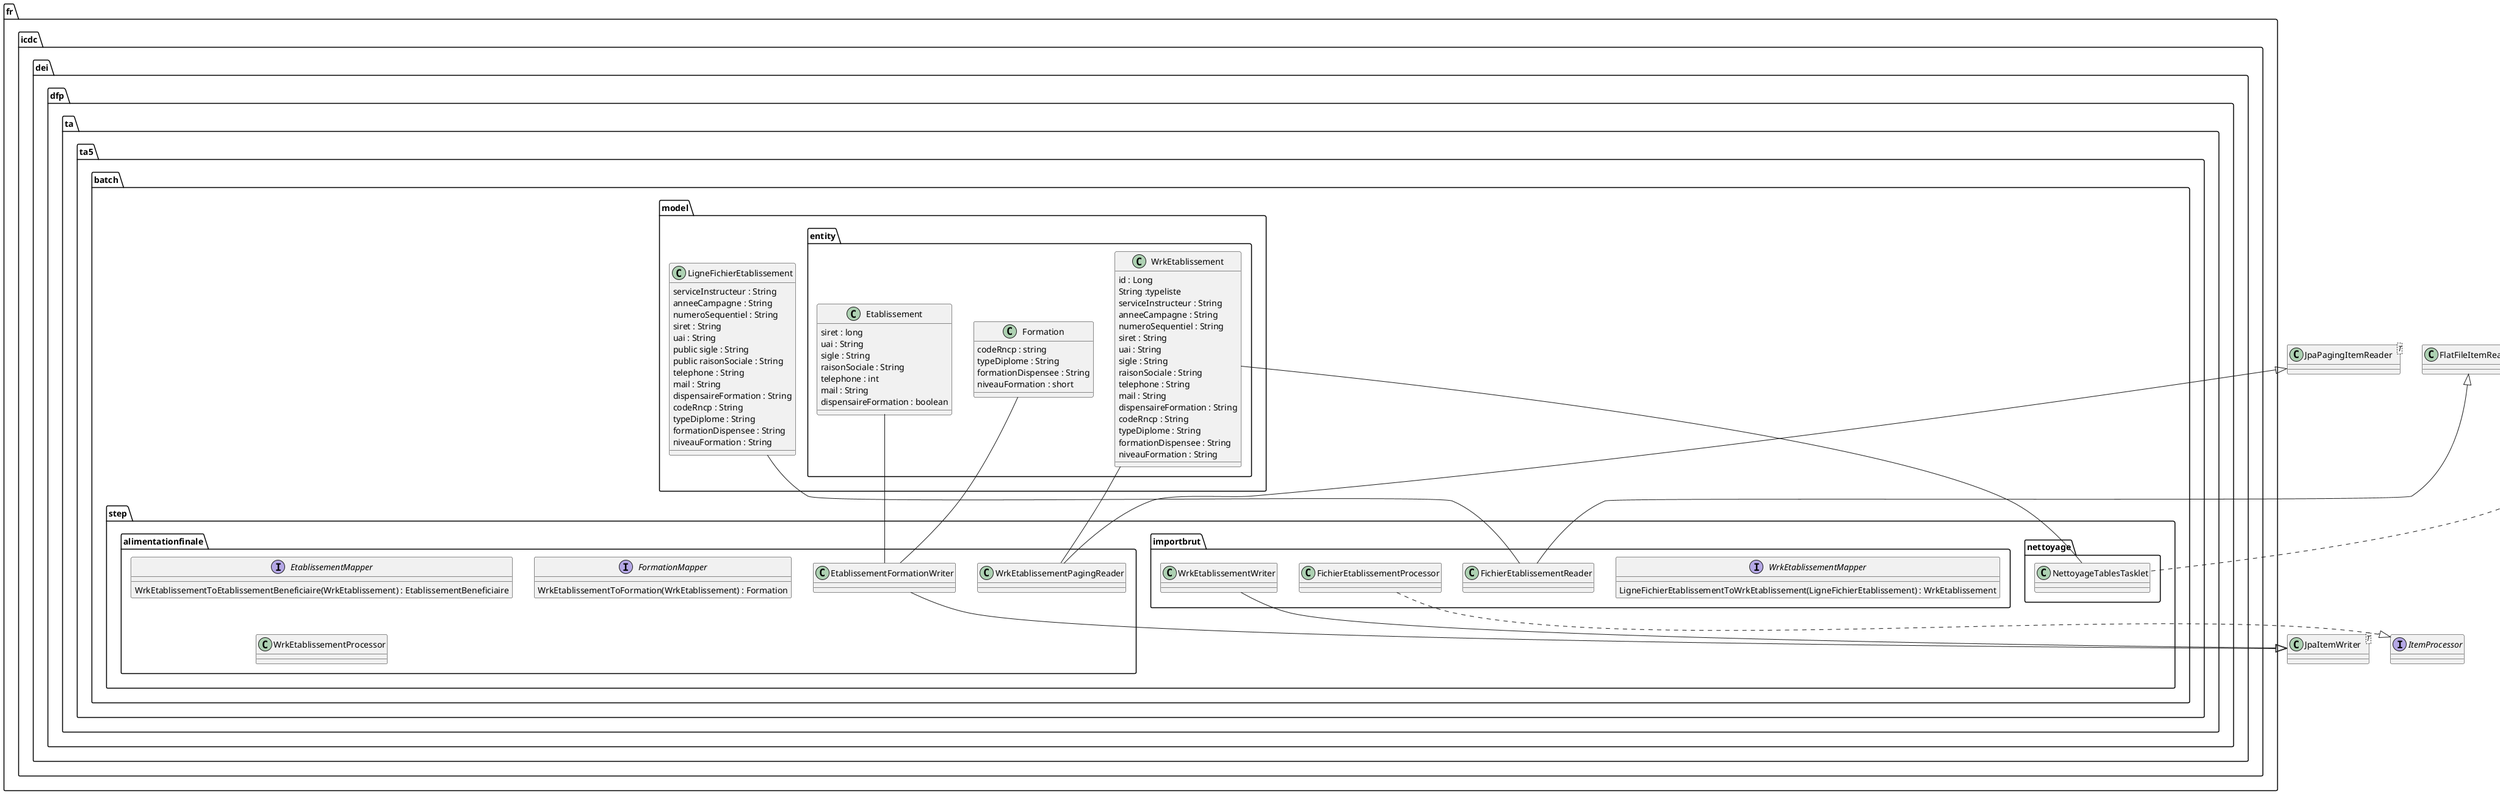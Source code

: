 @startuml


package "fr.icdc.dei.dfp.ta.ta5.batch"{

    package "model"{
        class LigneFichierEtablissement{
        /' Récupération des données brutes au format String '/
            serviceInstructeur : String
            anneeCampagne : String
            numeroSequentiel : String
            siret : String
            uai : String
            public sigle : String
            public raisonSociale : String
        /' Les données associées à l'adresse ne sont pas encore traitées '/
            telephone : String
            mail : String
            dispensaireFormation : String
            codeRncp : String
            typeDiplome : String
            formationDispensee : String
            niveauFormation : String
        }

        package "entity"{
            class WrkEtablissement{
            /' Données brutes => table wrk01_etablissement '/
                id : Long
                String :typeliste
                serviceInstructeur : String
                anneeCampagne : String
                numeroSequentiel : String
                siret : String
                uai : String
                sigle : String
                raisonSociale : String
            /' Les données associées à l'adresse ne sont pas encore traitées '/
                telephone : String
                mail : String
                dispensaireFormation : String
                codeRncp : String
                typeDiplome : String
                formationDispensee : String
                niveauFormation : String
            }

            class Formation{
                codeRncp : string
                typeDiplome : String
                formationDispensee : String
                niveauFormation : short
            }

            class Etablissement{
                siret : long
                uai : String
                sigle : String
                raisonSociale : String
            /' Les données associées à l'adresse ne sont pas encore traitées '/
                telephone : int
                mail : String
                dispensaireFormation : boolean
            }
        }
    }

    package "step"{


        package "nettoyage"{
            class NettoyageTablesTasklet{}
        }

        package "importbrut"{
            interface WrkEtablissementMapper{
                 LigneFichierEtablissementToWrkEtablissement(LigneFichierEtablissement) : WrkEtablissement
            }
            class FichierEtablissementReader{}
            class FichierEtablissementProcessor{}
            class WrkEtablissementWriter{}
        }

        package "alimentationfinale"{
            interface EtablissementMapper{
                 WrkEtablissementToEtablissementBeneficiaire(WrkEtablissement) : EtablissementBeneficiaire
            }
            interface FormationMapper{
                 WrkEtablissementToFormation(WrkEtablissement) : Formation
            }
            class WrkEtablissementPagingReader{}
            class WrkEtablissementProcessor{}
            class EtablissementFormationWriter{}
        }
    }
}

class JpaPagingItemReader<T>{}

class JpaItemWriter<T>{}

interface Tasklet{
    execute(contribution, chunkContext) : RepeatStatus
}

class FlatFileItemReader{}

interface ItemProcessor{}

class JpaItemWriter{}

NettoyageTablesTasklet .U.|> Tasklet
FichierEtablissementReader -U-|> FlatFileItemReader
FichierEtablissementProcessor ..|> ItemProcessor
WrkEtablissementWriter --|> JpaItemWriter
WrkEtablissementPagingReader -U-|> JpaPagingItemReader
EtablissementFormationWriter -U-|> JpaItemWriter
WrkEtablissementPagingReader -U- WrkEtablissement
EtablissementFormationWriter -U- Etablissement
EtablissementFormationWriter -U- Formation
FichierEtablissementReader -- LigneFichierEtablissement
NettoyageTablesTasklet -U- WrkEtablissement

@enduml